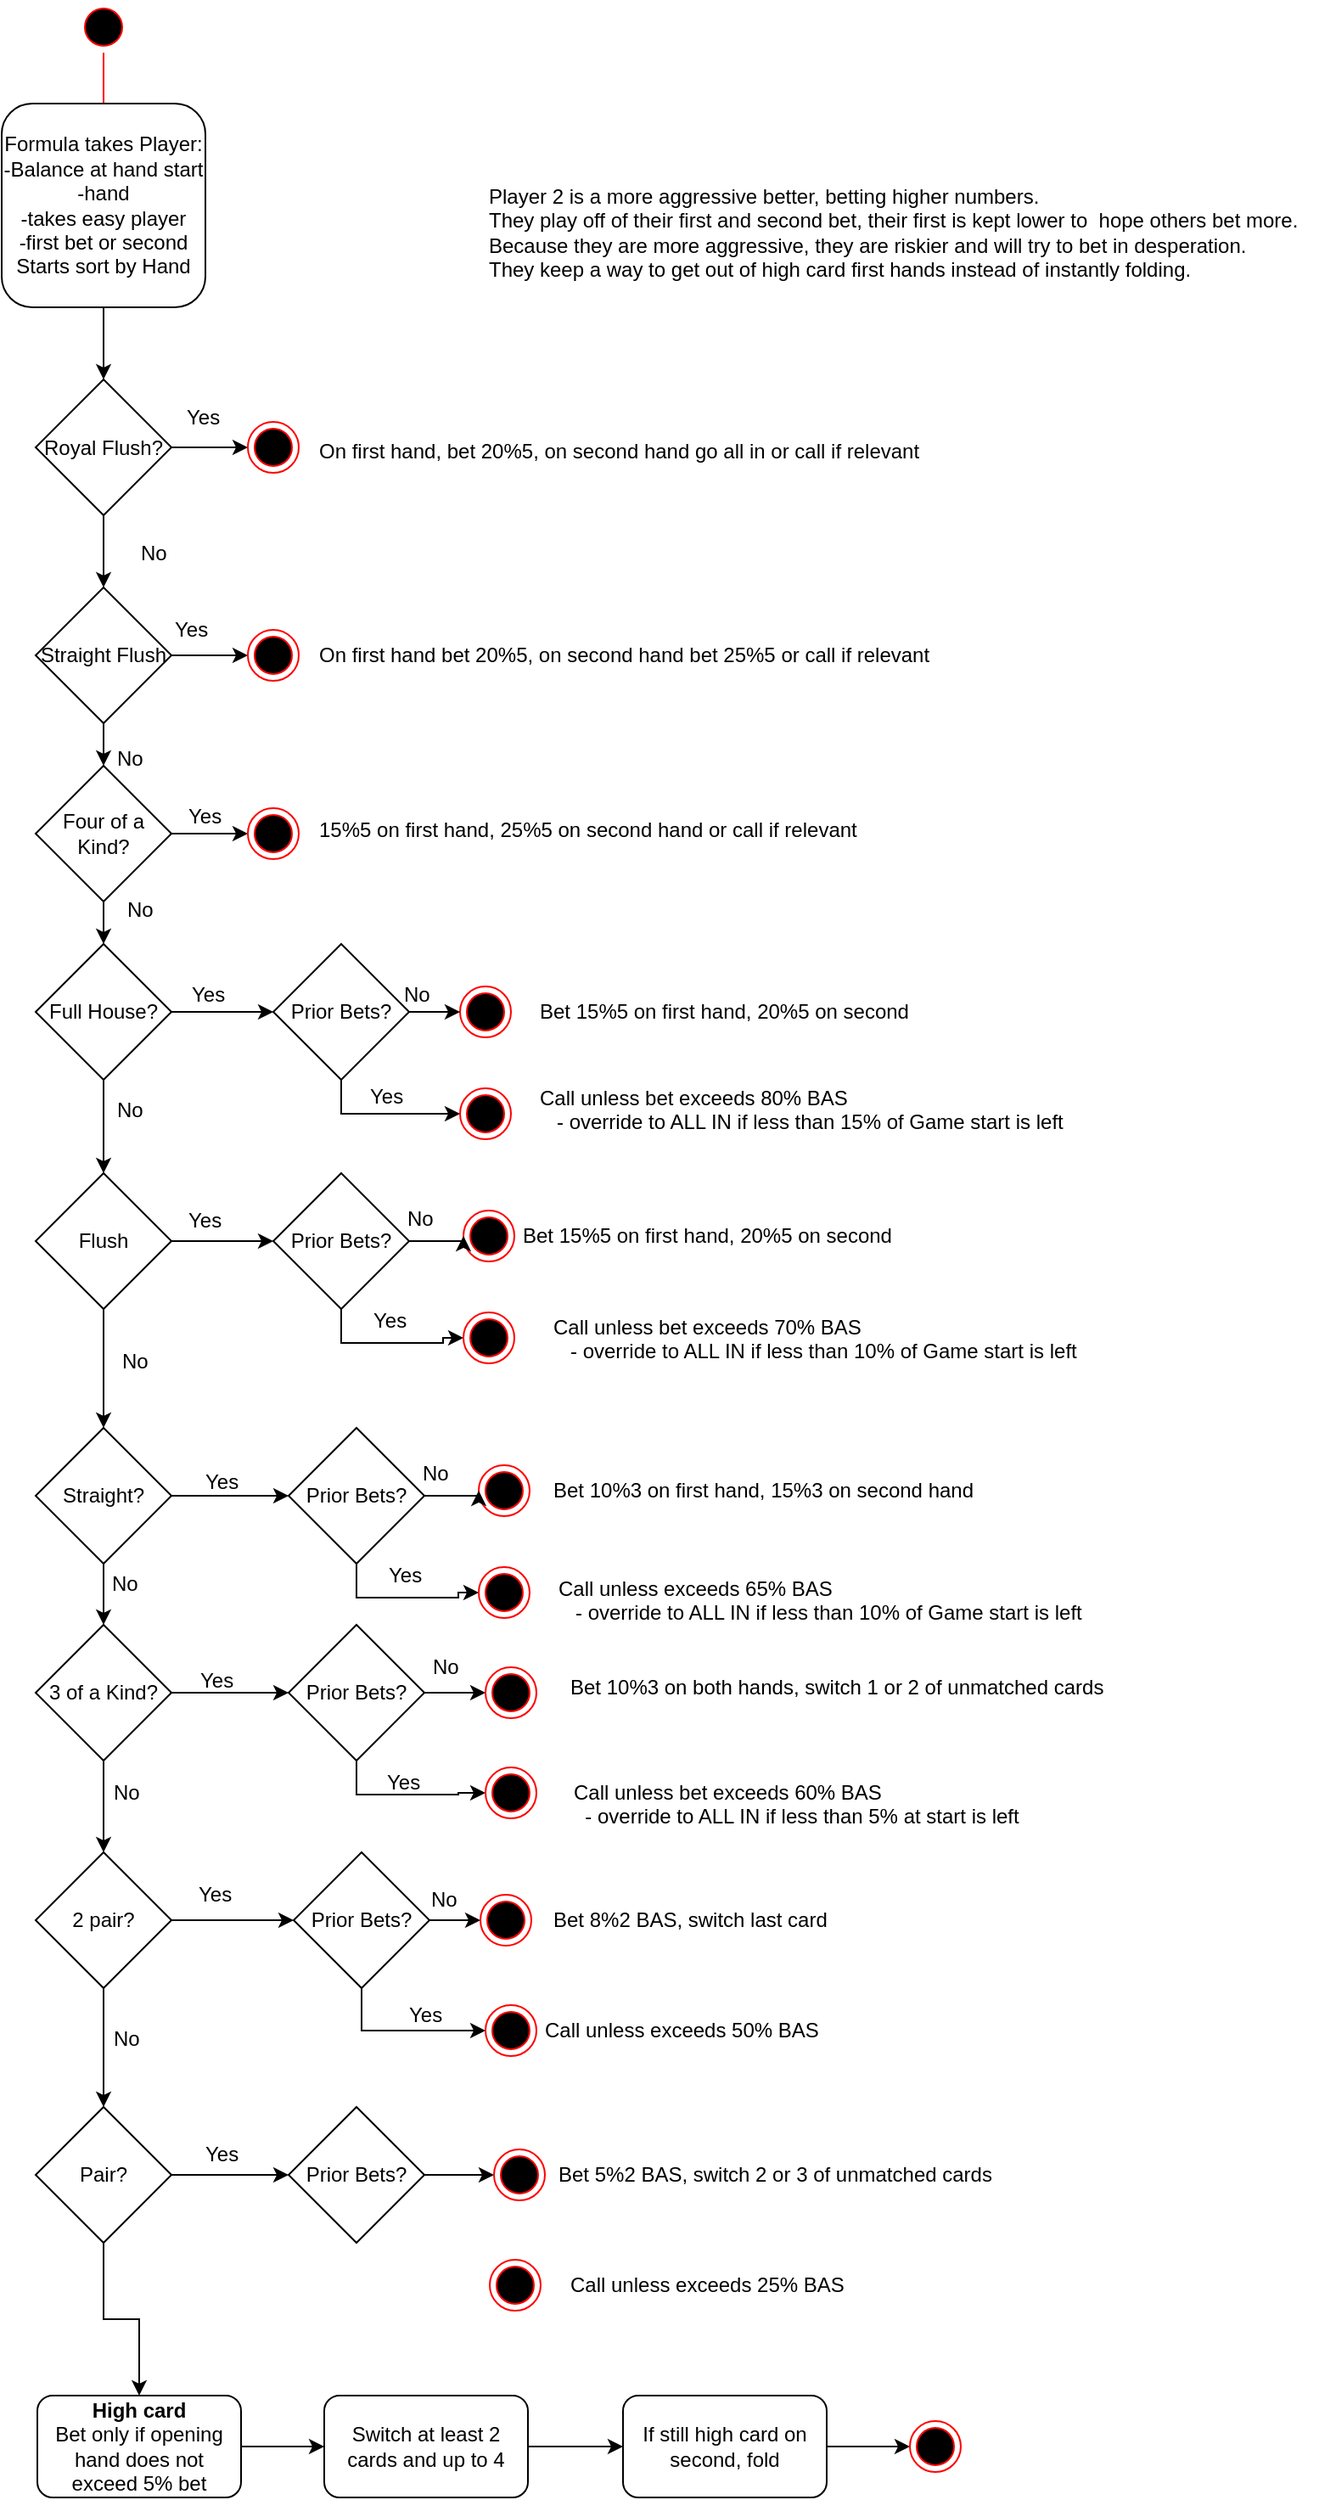 <mxfile version="10.7.5"><diagram id="118NeKYjUYdrfBvMb53E" name="Page-1"><mxGraphModel dx="1396" dy="765" grid="1" gridSize="10" guides="1" tooltips="1" connect="1" arrows="1" fold="1" page="1" pageScale="1" pageWidth="850" pageHeight="1100" math="0" shadow="0"><root><mxCell id="0"/><mxCell id="1" parent="0"/><mxCell id="RThsmyYkcuGyb5m7nnf6-1" value="" style="ellipse;html=1;shape=startState;fillColor=#000000;strokeColor=#ff0000;" parent="1" vertex="1"><mxGeometry x="80" y="20" width="30" height="30" as="geometry"/></mxCell><mxCell id="RThsmyYkcuGyb5m7nnf6-2" value="" style="edgeStyle=orthogonalEdgeStyle;html=1;verticalAlign=bottom;endArrow=open;endSize=8;strokeColor=#ff0000;" parent="1" source="RThsmyYkcuGyb5m7nnf6-1" edge="1"><mxGeometry relative="1" as="geometry"><mxPoint x="95" y="110" as="targetPoint"/></mxGeometry></mxCell><mxCell id="RThsmyYkcuGyb5m7nnf6-6" style="edgeStyle=orthogonalEdgeStyle;rounded=0;orthogonalLoop=1;jettySize=auto;html=1;exitX=0.5;exitY=1;exitDx=0;exitDy=0;entryX=0.5;entryY=0;entryDx=0;entryDy=0;" parent="1" source="RThsmyYkcuGyb5m7nnf6-3" target="RThsmyYkcuGyb5m7nnf6-5" edge="1"><mxGeometry relative="1" as="geometry"/></mxCell><mxCell id="RThsmyYkcuGyb5m7nnf6-3" value="Formula takes Player:&lt;br&gt;-Balance at hand start&lt;br&gt;-hand&lt;br&gt;-takes easy player&lt;br&gt;-first bet or second&lt;br&gt;Starts sort by Hand&lt;br&gt;" style="rounded=1;whiteSpace=wrap;html=1;" parent="1" vertex="1"><mxGeometry x="35" y="80" width="120" height="120" as="geometry"/></mxCell><mxCell id="RThsmyYkcuGyb5m7nnf6-10" style="edgeStyle=orthogonalEdgeStyle;rounded=0;orthogonalLoop=1;jettySize=auto;html=1;exitX=1;exitY=0.5;exitDx=0;exitDy=0;entryX=0;entryY=0.5;entryDx=0;entryDy=0;" parent="1" source="RThsmyYkcuGyb5m7nnf6-5" target="RThsmyYkcuGyb5m7nnf6-8" edge="1"><mxGeometry relative="1" as="geometry"/></mxCell><mxCell id="RThsmyYkcuGyb5m7nnf6-13" style="edgeStyle=orthogonalEdgeStyle;rounded=0;orthogonalLoop=1;jettySize=auto;html=1;exitX=0.5;exitY=1;exitDx=0;exitDy=0;entryX=0.5;entryY=0;entryDx=0;entryDy=0;" parent="1" source="RThsmyYkcuGyb5m7nnf6-5" target="RThsmyYkcuGyb5m7nnf6-12" edge="1"><mxGeometry relative="1" as="geometry"/></mxCell><mxCell id="RThsmyYkcuGyb5m7nnf6-5" value="Royal Flush?" style="rhombus;whiteSpace=wrap;html=1;" parent="1" vertex="1"><mxGeometry x="55" y="242.5" width="80" height="80" as="geometry"/></mxCell><mxCell id="RThsmyYkcuGyb5m7nnf6-8" value="" style="ellipse;html=1;shape=endState;fillColor=#000000;strokeColor=#ff0000;" parent="1" vertex="1"><mxGeometry x="180" y="267.5" width="30" height="30" as="geometry"/></mxCell><mxCell id="RThsmyYkcuGyb5m7nnf6-9" value="On first hand, bet 20%5, on second hand go all in or call if relevant" style="text;html=1;resizable=0;points=[];autosize=1;align=left;verticalAlign=top;spacingTop=-4;" parent="1" vertex="1"><mxGeometry x="220" y="275" width="370" height="20" as="geometry"/></mxCell><mxCell id="RThsmyYkcuGyb5m7nnf6-11" value="Yes" style="text;html=1;resizable=0;points=[];autosize=1;align=left;verticalAlign=top;spacingTop=-4;" parent="1" vertex="1"><mxGeometry x="142" y="255" width="40" height="20" as="geometry"/></mxCell><mxCell id="RThsmyYkcuGyb5m7nnf6-16" style="edgeStyle=orthogonalEdgeStyle;rounded=0;orthogonalLoop=1;jettySize=auto;html=1;exitX=1;exitY=0.5;exitDx=0;exitDy=0;entryX=0;entryY=0.5;entryDx=0;entryDy=0;" parent="1" source="RThsmyYkcuGyb5m7nnf6-12" target="RThsmyYkcuGyb5m7nnf6-14" edge="1"><mxGeometry relative="1" as="geometry"/></mxCell><mxCell id="RThsmyYkcuGyb5m7nnf6-22" style="edgeStyle=orthogonalEdgeStyle;rounded=0;orthogonalLoop=1;jettySize=auto;html=1;exitX=0.5;exitY=1;exitDx=0;exitDy=0;entryX=0.5;entryY=0;entryDx=0;entryDy=0;" parent="1" source="RThsmyYkcuGyb5m7nnf6-12" target="RThsmyYkcuGyb5m7nnf6-17" edge="1"><mxGeometry relative="1" as="geometry"/></mxCell><mxCell id="RThsmyYkcuGyb5m7nnf6-12" value="Straight Flush" style="rhombus;whiteSpace=wrap;html=1;" parent="1" vertex="1"><mxGeometry x="55" y="365" width="80" height="80" as="geometry"/></mxCell><mxCell id="RThsmyYkcuGyb5m7nnf6-14" value="" style="ellipse;html=1;shape=endState;fillColor=#000000;strokeColor=#ff0000;" parent="1" vertex="1"><mxGeometry x="180" y="390" width="30" height="30" as="geometry"/></mxCell><mxCell id="RThsmyYkcuGyb5m7nnf6-15" value="On first hand bet 20%5, on second hand bet 25%5 or call if relevant" style="text;html=1;resizable=0;points=[];autosize=1;align=left;verticalAlign=top;spacingTop=-4;" parent="1" vertex="1"><mxGeometry x="220" y="395" width="380" height="20" as="geometry"/></mxCell><mxCell id="RThsmyYkcuGyb5m7nnf6-20" style="edgeStyle=orthogonalEdgeStyle;rounded=0;orthogonalLoop=1;jettySize=auto;html=1;exitX=1;exitY=0.5;exitDx=0;exitDy=0;entryX=0;entryY=0.5;entryDx=0;entryDy=0;" parent="1" source="RThsmyYkcuGyb5m7nnf6-17" target="RThsmyYkcuGyb5m7nnf6-18" edge="1"><mxGeometry relative="1" as="geometry"/></mxCell><mxCell id="RThsmyYkcuGyb5m7nnf6-23" style="edgeStyle=orthogonalEdgeStyle;rounded=0;orthogonalLoop=1;jettySize=auto;html=1;exitX=0.5;exitY=1;exitDx=0;exitDy=0;entryX=0.5;entryY=0;entryDx=0;entryDy=0;" parent="1" source="RThsmyYkcuGyb5m7nnf6-17" target="RThsmyYkcuGyb5m7nnf6-21" edge="1"><mxGeometry relative="1" as="geometry"/></mxCell><mxCell id="RThsmyYkcuGyb5m7nnf6-17" value="Four of a Kind?" style="rhombus;whiteSpace=wrap;html=1;" parent="1" vertex="1"><mxGeometry x="55" y="470" width="80" height="80" as="geometry"/></mxCell><mxCell id="RThsmyYkcuGyb5m7nnf6-18" value="" style="ellipse;html=1;shape=endState;fillColor=#000000;strokeColor=#ff0000;" parent="1" vertex="1"><mxGeometry x="180" y="495" width="30" height="30" as="geometry"/></mxCell><mxCell id="RThsmyYkcuGyb5m7nnf6-19" value="15%5 on first hand, 25%5 on second hand or call if relevant" style="text;html=1;resizable=0;points=[];autosize=1;align=left;verticalAlign=top;spacingTop=-4;" parent="1" vertex="1"><mxGeometry x="220" y="498" width="330" height="20" as="geometry"/></mxCell><mxCell id="RThsmyYkcuGyb5m7nnf6-29" style="edgeStyle=orthogonalEdgeStyle;rounded=0;orthogonalLoop=1;jettySize=auto;html=1;exitX=1;exitY=0.5;exitDx=0;exitDy=0;entryX=0;entryY=0.5;entryDx=0;entryDy=0;" parent="1" source="RThsmyYkcuGyb5m7nnf6-21" target="RThsmyYkcuGyb5m7nnf6-27" edge="1"><mxGeometry relative="1" as="geometry"/></mxCell><mxCell id="RThsmyYkcuGyb5m7nnf6-40" style="edgeStyle=orthogonalEdgeStyle;rounded=0;orthogonalLoop=1;jettySize=auto;html=1;exitX=0.5;exitY=1;exitDx=0;exitDy=0;entryX=0.5;entryY=0;entryDx=0;entryDy=0;" parent="1" source="RThsmyYkcuGyb5m7nnf6-21" target="RThsmyYkcuGyb5m7nnf6-39" edge="1"><mxGeometry relative="1" as="geometry"/></mxCell><mxCell id="RThsmyYkcuGyb5m7nnf6-21" value="Full House?" style="rhombus;whiteSpace=wrap;html=1;" parent="1" vertex="1"><mxGeometry x="55" y="575" width="80" height="80" as="geometry"/></mxCell><mxCell id="RThsmyYkcuGyb5m7nnf6-24" value="" style="ellipse;html=1;shape=endState;fillColor=#000000;strokeColor=#ff0000;" parent="1" vertex="1"><mxGeometry x="305" y="600" width="30" height="30" as="geometry"/></mxCell><mxCell id="RThsmyYkcuGyb5m7nnf6-25" value="Bet 15%5 on first hand, 20%5 on second&lt;br&gt;" style="text;html=1;resizable=0;points=[];autosize=1;align=left;verticalAlign=top;spacingTop=-4;" parent="1" vertex="1"><mxGeometry x="350" y="605" width="230" height="20" as="geometry"/></mxCell><mxCell id="RThsmyYkcuGyb5m7nnf6-28" style="edgeStyle=orthogonalEdgeStyle;rounded=0;orthogonalLoop=1;jettySize=auto;html=1;exitX=1;exitY=0.5;exitDx=0;exitDy=0;entryX=0;entryY=0.5;entryDx=0;entryDy=0;" parent="1" source="RThsmyYkcuGyb5m7nnf6-27" target="RThsmyYkcuGyb5m7nnf6-24" edge="1"><mxGeometry relative="1" as="geometry"/></mxCell><mxCell id="RThsmyYkcuGyb5m7nnf6-38" style="edgeStyle=orthogonalEdgeStyle;rounded=0;orthogonalLoop=1;jettySize=auto;html=1;exitX=0.5;exitY=1;exitDx=0;exitDy=0;entryX=0;entryY=0.5;entryDx=0;entryDy=0;" parent="1" source="RThsmyYkcuGyb5m7nnf6-27" target="RThsmyYkcuGyb5m7nnf6-36" edge="1"><mxGeometry relative="1" as="geometry"/></mxCell><mxCell id="RThsmyYkcuGyb5m7nnf6-27" value="Prior Bets?" style="rhombus;whiteSpace=wrap;html=1;" parent="1" vertex="1"><mxGeometry x="195" y="575" width="80" height="80" as="geometry"/></mxCell><mxCell id="RThsmyYkcuGyb5m7nnf6-30" value="Yes" style="text;html=1;resizable=0;points=[];autosize=1;align=left;verticalAlign=top;spacingTop=-4;" parent="1" vertex="1"><mxGeometry x="135" y="380" width="40" height="20" as="geometry"/></mxCell><mxCell id="RThsmyYkcuGyb5m7nnf6-31" value="Yes" style="text;html=1;resizable=0;points=[];autosize=1;align=left;verticalAlign=top;spacingTop=-4;" parent="1" vertex="1"><mxGeometry x="143" y="490" width="40" height="20" as="geometry"/></mxCell><mxCell id="RThsmyYkcuGyb5m7nnf6-32" value="Yes" style="text;html=1;resizable=0;points=[];autosize=1;align=left;verticalAlign=top;spacingTop=-4;" parent="1" vertex="1"><mxGeometry x="145" y="595" width="40" height="20" as="geometry"/></mxCell><mxCell id="RThsmyYkcuGyb5m7nnf6-33" value="Yes" style="text;html=1;resizable=0;points=[];autosize=1;align=left;verticalAlign=top;spacingTop=-4;" parent="1" vertex="1"><mxGeometry x="250" y="655" width="40" height="20" as="geometry"/></mxCell><mxCell id="RThsmyYkcuGyb5m7nnf6-34" value="No" style="text;html=1;resizable=0;points=[];autosize=1;align=left;verticalAlign=top;spacingTop=-4;" parent="1" vertex="1"><mxGeometry x="270" y="595" width="30" height="20" as="geometry"/></mxCell><mxCell id="RThsmyYkcuGyb5m7nnf6-36" value="" style="ellipse;html=1;shape=endState;fillColor=#000000;strokeColor=#ff0000;" parent="1" vertex="1"><mxGeometry x="305" y="660" width="30" height="30" as="geometry"/></mxCell><mxCell id="RThsmyYkcuGyb5m7nnf6-37" value="Call unless bet exceeds 80% BAS&lt;br&gt;&amp;nbsp; &amp;nbsp;- override to ALL IN if less than 15% of Game start is left&lt;br&gt;&lt;br&gt;" style="text;html=1;resizable=0;points=[];autosize=1;align=left;verticalAlign=top;spacingTop=-4;" parent="1" vertex="1"><mxGeometry x="350" y="656" width="320" height="40" as="geometry"/></mxCell><mxCell id="RThsmyYkcuGyb5m7nnf6-52" style="edgeStyle=orthogonalEdgeStyle;rounded=0;orthogonalLoop=1;jettySize=auto;html=1;exitX=1;exitY=0.5;exitDx=0;exitDy=0;entryX=0;entryY=0.5;entryDx=0;entryDy=0;" parent="1" source="RThsmyYkcuGyb5m7nnf6-39" target="RThsmyYkcuGyb5m7nnf6-47" edge="1"><mxGeometry relative="1" as="geometry"/></mxCell><mxCell id="RThsmyYkcuGyb5m7nnf6-59" style="edgeStyle=orthogonalEdgeStyle;rounded=0;orthogonalLoop=1;jettySize=auto;html=1;exitX=0.5;exitY=1;exitDx=0;exitDy=0;entryX=0.5;entryY=0;entryDx=0;entryDy=0;" parent="1" source="RThsmyYkcuGyb5m7nnf6-39" target="RThsmyYkcuGyb5m7nnf6-53" edge="1"><mxGeometry relative="1" as="geometry"/></mxCell><mxCell id="RThsmyYkcuGyb5m7nnf6-39" value="Flush" style="rhombus;whiteSpace=wrap;html=1;" parent="1" vertex="1"><mxGeometry x="55" y="710" width="80" height="80" as="geometry"/></mxCell><mxCell id="RThsmyYkcuGyb5m7nnf6-43" value="" style="ellipse;html=1;shape=endState;fillColor=#000000;strokeColor=#ff0000;" parent="1" vertex="1"><mxGeometry x="307" y="732" width="30" height="30" as="geometry"/></mxCell><mxCell id="RThsmyYkcuGyb5m7nnf6-44" value="Bet 15%5 on first hand, 20%5 on second" style="text;html=1;resizable=0;points=[];autosize=1;align=left;verticalAlign=top;spacingTop=-4;" parent="1" vertex="1"><mxGeometry x="340" y="737" width="230" height="20" as="geometry"/></mxCell><mxCell id="RThsmyYkcuGyb5m7nnf6-45" style="edgeStyle=orthogonalEdgeStyle;rounded=0;orthogonalLoop=1;jettySize=auto;html=1;exitX=1;exitY=0.5;exitDx=0;exitDy=0;entryX=0;entryY=0.5;entryDx=0;entryDy=0;" parent="1" source="RThsmyYkcuGyb5m7nnf6-47" target="RThsmyYkcuGyb5m7nnf6-43" edge="1"><mxGeometry relative="1" as="geometry"/></mxCell><mxCell id="RThsmyYkcuGyb5m7nnf6-46" style="edgeStyle=orthogonalEdgeStyle;rounded=0;orthogonalLoop=1;jettySize=auto;html=1;exitX=0.5;exitY=1;exitDx=0;exitDy=0;entryX=0;entryY=0.5;entryDx=0;entryDy=0;" parent="1" source="RThsmyYkcuGyb5m7nnf6-47" target="RThsmyYkcuGyb5m7nnf6-50" edge="1"><mxGeometry relative="1" as="geometry"/></mxCell><mxCell id="RThsmyYkcuGyb5m7nnf6-47" value="Prior Bets?" style="rhombus;whiteSpace=wrap;html=1;" parent="1" vertex="1"><mxGeometry x="195" y="710" width="80" height="80" as="geometry"/></mxCell><mxCell id="RThsmyYkcuGyb5m7nnf6-48" value="Yes" style="text;html=1;resizable=0;points=[];autosize=1;align=left;verticalAlign=top;spacingTop=-4;" parent="1" vertex="1"><mxGeometry x="252" y="787" width="40" height="20" as="geometry"/></mxCell><mxCell id="RThsmyYkcuGyb5m7nnf6-49" value="No" style="text;html=1;resizable=0;points=[];autosize=1;align=left;verticalAlign=top;spacingTop=-4;" parent="1" vertex="1"><mxGeometry x="272" y="727" width="30" height="20" as="geometry"/></mxCell><mxCell id="RThsmyYkcuGyb5m7nnf6-50" value="" style="ellipse;html=1;shape=endState;fillColor=#000000;strokeColor=#ff0000;" parent="1" vertex="1"><mxGeometry x="307" y="792" width="30" height="30" as="geometry"/></mxCell><mxCell id="RThsmyYkcuGyb5m7nnf6-51" value="Call unless bet exceeds 70% BAS&lt;br&gt;&amp;nbsp; &amp;nbsp;- override to ALL IN if less than 10% of Game start is left&lt;br&gt;&lt;br&gt;" style="text;html=1;resizable=0;points=[];autosize=1;align=left;verticalAlign=top;spacingTop=-4;" parent="1" vertex="1"><mxGeometry x="357.5" y="791" width="320" height="40" as="geometry"/></mxCell><mxCell id="RThsmyYkcuGyb5m7nnf6-69" style="edgeStyle=orthogonalEdgeStyle;rounded=0;orthogonalLoop=1;jettySize=auto;html=1;exitX=1;exitY=0.5;exitDx=0;exitDy=0;entryX=0;entryY=0.5;entryDx=0;entryDy=0;" parent="1" source="RThsmyYkcuGyb5m7nnf6-53" target="RThsmyYkcuGyb5m7nnf6-65" edge="1"><mxGeometry relative="1" as="geometry"/></mxCell><mxCell id="RThsmyYkcuGyb5m7nnf6-80" style="edgeStyle=orthogonalEdgeStyle;rounded=0;orthogonalLoop=1;jettySize=auto;html=1;exitX=0.5;exitY=1;exitDx=0;exitDy=0;entryX=0.5;entryY=0;entryDx=0;entryDy=0;" parent="1" source="RThsmyYkcuGyb5m7nnf6-53" target="RThsmyYkcuGyb5m7nnf6-72" edge="1"><mxGeometry relative="1" as="geometry"/></mxCell><mxCell id="RThsmyYkcuGyb5m7nnf6-53" value="Straight?" style="rhombus;whiteSpace=wrap;html=1;" parent="1" vertex="1"><mxGeometry x="55" y="860" width="80" height="80" as="geometry"/></mxCell><mxCell id="RThsmyYkcuGyb5m7nnf6-54" value="No" style="text;html=1;resizable=0;points=[];autosize=1;align=left;verticalAlign=top;spacingTop=-4;" parent="1" vertex="1"><mxGeometry x="115" y="335" width="30" height="20" as="geometry"/></mxCell><mxCell id="RThsmyYkcuGyb5m7nnf6-55" value="No" style="text;html=1;resizable=0;points=[];autosize=1;align=left;verticalAlign=top;spacingTop=-4;" parent="1" vertex="1"><mxGeometry x="101" y="456" width="30" height="20" as="geometry"/></mxCell><mxCell id="RThsmyYkcuGyb5m7nnf6-56" value="No" style="text;html=1;resizable=0;points=[];autosize=1;align=left;verticalAlign=top;spacingTop=-4;" parent="1" vertex="1"><mxGeometry x="107" y="545" width="30" height="20" as="geometry"/></mxCell><mxCell id="RThsmyYkcuGyb5m7nnf6-57" value="No" style="text;html=1;resizable=0;points=[];autosize=1;align=left;verticalAlign=top;spacingTop=-4;" parent="1" vertex="1"><mxGeometry x="101" y="663" width="30" height="20" as="geometry"/></mxCell><mxCell id="RThsmyYkcuGyb5m7nnf6-58" value="Yes" style="text;html=1;resizable=0;points=[];autosize=1;align=left;verticalAlign=top;spacingTop=-4;" parent="1" vertex="1"><mxGeometry x="143" y="728" width="40" height="20" as="geometry"/></mxCell><mxCell id="RThsmyYkcuGyb5m7nnf6-60" value="No" style="text;html=1;resizable=0;points=[];autosize=1;align=left;verticalAlign=top;spacingTop=-4;" parent="1" vertex="1"><mxGeometry x="104" y="811" width="30" height="20" as="geometry"/></mxCell><mxCell id="RThsmyYkcuGyb5m7nnf6-62" value="" style="ellipse;html=1;shape=endState;fillColor=#000000;strokeColor=#ff0000;" parent="1" vertex="1"><mxGeometry x="316" y="882" width="30" height="30" as="geometry"/></mxCell><mxCell id="RThsmyYkcuGyb5m7nnf6-63" style="edgeStyle=orthogonalEdgeStyle;rounded=0;orthogonalLoop=1;jettySize=auto;html=1;exitX=1;exitY=0.5;exitDx=0;exitDy=0;entryX=0;entryY=0.5;entryDx=0;entryDy=0;" parent="1" source="RThsmyYkcuGyb5m7nnf6-65" target="RThsmyYkcuGyb5m7nnf6-62" edge="1"><mxGeometry relative="1" as="geometry"/></mxCell><mxCell id="RThsmyYkcuGyb5m7nnf6-64" style="edgeStyle=orthogonalEdgeStyle;rounded=0;orthogonalLoop=1;jettySize=auto;html=1;exitX=0.5;exitY=1;exitDx=0;exitDy=0;entryX=0;entryY=0.5;entryDx=0;entryDy=0;" parent="1" source="RThsmyYkcuGyb5m7nnf6-65" target="RThsmyYkcuGyb5m7nnf6-68" edge="1"><mxGeometry relative="1" as="geometry"/></mxCell><mxCell id="RThsmyYkcuGyb5m7nnf6-65" value="Prior Bets?" style="rhombus;whiteSpace=wrap;html=1;" parent="1" vertex="1"><mxGeometry x="204" y="860" width="80" height="80" as="geometry"/></mxCell><mxCell id="RThsmyYkcuGyb5m7nnf6-66" value="Yes" style="text;html=1;resizable=0;points=[];autosize=1;align=left;verticalAlign=top;spacingTop=-4;" parent="1" vertex="1"><mxGeometry x="261" y="937" width="40" height="20" as="geometry"/></mxCell><mxCell id="RThsmyYkcuGyb5m7nnf6-67" value="No" style="text;html=1;resizable=0;points=[];autosize=1;align=left;verticalAlign=top;spacingTop=-4;" parent="1" vertex="1"><mxGeometry x="281" y="877" width="30" height="20" as="geometry"/></mxCell><mxCell id="RThsmyYkcuGyb5m7nnf6-68" value="" style="ellipse;html=1;shape=endState;fillColor=#000000;strokeColor=#ff0000;" parent="1" vertex="1"><mxGeometry x="316" y="942" width="30" height="30" as="geometry"/></mxCell><mxCell id="RThsmyYkcuGyb5m7nnf6-70" value="Bet 10%3 on first hand, 15%3 on second hand" style="text;html=1;resizable=0;points=[];autosize=1;align=left;verticalAlign=top;spacingTop=-4;" parent="1" vertex="1"><mxGeometry x="357.5" y="887" width="260" height="20" as="geometry"/></mxCell><mxCell id="RThsmyYkcuGyb5m7nnf6-71" value="Call unless exceeds 65% BAS&lt;br&gt;&amp;nbsp; &amp;nbsp;- override to ALL IN if less than 10% of Game start is left&lt;br&gt;" style="text;html=1;resizable=0;points=[];autosize=1;align=left;verticalAlign=top;spacingTop=-4;" parent="1" vertex="1"><mxGeometry x="361" y="945" width="320" height="30" as="geometry"/></mxCell><mxCell id="RThsmyYkcuGyb5m7nnf6-82" style="edgeStyle=orthogonalEdgeStyle;rounded=0;orthogonalLoop=1;jettySize=auto;html=1;exitX=1;exitY=0.5;exitDx=0;exitDy=0;entryX=0;entryY=0.5;entryDx=0;entryDy=0;" parent="1" source="RThsmyYkcuGyb5m7nnf6-72" target="RThsmyYkcuGyb5m7nnf6-73" edge="1"><mxGeometry relative="1" as="geometry"/></mxCell><mxCell id="RThsmyYkcuGyb5m7nnf6-101" style="edgeStyle=orthogonalEdgeStyle;rounded=0;orthogonalLoop=1;jettySize=auto;html=1;exitX=0.5;exitY=1;exitDx=0;exitDy=0;entryX=0.5;entryY=0;entryDx=0;entryDy=0;" parent="1" source="RThsmyYkcuGyb5m7nnf6-72" target="RThsmyYkcuGyb5m7nnf6-87" edge="1"><mxGeometry relative="1" as="geometry"/></mxCell><mxCell id="RThsmyYkcuGyb5m7nnf6-72" value="3 of a Kind?" style="rhombus;whiteSpace=wrap;html=1;" parent="1" vertex="1"><mxGeometry x="55" y="976" width="80" height="80" as="geometry"/></mxCell><mxCell id="RThsmyYkcuGyb5m7nnf6-76" style="edgeStyle=orthogonalEdgeStyle;rounded=0;orthogonalLoop=1;jettySize=auto;html=1;exitX=1;exitY=0.5;exitDx=0;exitDy=0;entryX=0;entryY=0.5;entryDx=0;entryDy=0;" parent="1" source="RThsmyYkcuGyb5m7nnf6-73" target="RThsmyYkcuGyb5m7nnf6-74" edge="1"><mxGeometry relative="1" as="geometry"/></mxCell><mxCell id="RThsmyYkcuGyb5m7nnf6-79" style="edgeStyle=orthogonalEdgeStyle;rounded=0;orthogonalLoop=1;jettySize=auto;html=1;exitX=0.5;exitY=1;exitDx=0;exitDy=0;entryX=0;entryY=0.5;entryDx=0;entryDy=0;" parent="1" source="RThsmyYkcuGyb5m7nnf6-73" target="RThsmyYkcuGyb5m7nnf6-77" edge="1"><mxGeometry relative="1" as="geometry"/></mxCell><mxCell id="RThsmyYkcuGyb5m7nnf6-73" value="Prior Bets?" style="rhombus;whiteSpace=wrap;html=1;" parent="1" vertex="1"><mxGeometry x="204" y="976" width="80" height="80" as="geometry"/></mxCell><mxCell id="RThsmyYkcuGyb5m7nnf6-74" value="" style="ellipse;html=1;shape=endState;fillColor=#000000;strokeColor=#ff0000;" parent="1" vertex="1"><mxGeometry x="320" y="1001" width="30" height="30" as="geometry"/></mxCell><mxCell id="RThsmyYkcuGyb5m7nnf6-75" value="Bet 10%3 on both hands, switch 1 or 2 of unmatched cards&amp;nbsp;" style="text;html=1;resizable=0;points=[];autosize=1;align=left;verticalAlign=top;spacingTop=-4;" parent="1" vertex="1"><mxGeometry x="367.5" y="1003" width="330" height="20" as="geometry"/></mxCell><mxCell id="RThsmyYkcuGyb5m7nnf6-77" value="" style="ellipse;html=1;shape=endState;fillColor=#000000;strokeColor=#ff0000;" parent="1" vertex="1"><mxGeometry x="320" y="1060" width="30" height="30" as="geometry"/></mxCell><mxCell id="RThsmyYkcuGyb5m7nnf6-78" value="Call unless bet exceeds 60% BAS&lt;br&gt;&amp;nbsp; - override to ALL IN if less than 5% at start is left&lt;br&gt;" style="text;html=1;resizable=0;points=[];autosize=1;align=left;verticalAlign=top;spacingTop=-4;" parent="1" vertex="1"><mxGeometry x="370" y="1065" width="280" height="30" as="geometry"/></mxCell><mxCell id="RThsmyYkcuGyb5m7nnf6-81" value="No" style="text;html=1;resizable=0;points=[];autosize=1;align=left;verticalAlign=top;spacingTop=-4;" parent="1" vertex="1"><mxGeometry x="98" y="942" width="30" height="20" as="geometry"/></mxCell><mxCell id="RThsmyYkcuGyb5m7nnf6-83" value="Yes" style="text;html=1;resizable=0;points=[];autosize=1;align=left;verticalAlign=top;spacingTop=-4;" parent="1" vertex="1"><mxGeometry x="153" y="882" width="40" height="20" as="geometry"/></mxCell><mxCell id="RThsmyYkcuGyb5m7nnf6-84" value="Yes" style="text;html=1;resizable=0;points=[];autosize=1;align=left;verticalAlign=top;spacingTop=-4;" parent="1" vertex="1"><mxGeometry x="150" y="999" width="40" height="20" as="geometry"/></mxCell><mxCell id="RThsmyYkcuGyb5m7nnf6-85" value="No" style="text;html=1;resizable=0;points=[];autosize=1;align=left;verticalAlign=top;spacingTop=-4;" parent="1" vertex="1"><mxGeometry x="287" y="991" width="30" height="20" as="geometry"/></mxCell><mxCell id="RThsmyYkcuGyb5m7nnf6-86" value="Yes" style="text;html=1;resizable=0;points=[];autosize=1;align=left;verticalAlign=top;spacingTop=-4;" parent="1" vertex="1"><mxGeometry x="260" y="1059" width="40" height="20" as="geometry"/></mxCell><mxCell id="RThsmyYkcuGyb5m7nnf6-91" style="edgeStyle=orthogonalEdgeStyle;rounded=0;orthogonalLoop=1;jettySize=auto;html=1;exitX=1;exitY=0.5;exitDx=0;exitDy=0;entryX=0;entryY=0.5;entryDx=0;entryDy=0;" parent="1" source="RThsmyYkcuGyb5m7nnf6-87" target="RThsmyYkcuGyb5m7nnf6-88" edge="1"><mxGeometry relative="1" as="geometry"/></mxCell><mxCell id="RThsmyYkcuGyb5m7nnf6-103" style="edgeStyle=orthogonalEdgeStyle;rounded=0;orthogonalLoop=1;jettySize=auto;html=1;exitX=0.5;exitY=1;exitDx=0;exitDy=0;entryX=0.5;entryY=0;entryDx=0;entryDy=0;" parent="1" source="RThsmyYkcuGyb5m7nnf6-87" target="RThsmyYkcuGyb5m7nnf6-89" edge="1"><mxGeometry relative="1" as="geometry"/></mxCell><mxCell id="RThsmyYkcuGyb5m7nnf6-87" value="2 pair?" style="rhombus;whiteSpace=wrap;html=1;" parent="1" vertex="1"><mxGeometry x="55" y="1110" width="80" height="80" as="geometry"/></mxCell><mxCell id="RThsmyYkcuGyb5m7nnf6-94" style="edgeStyle=orthogonalEdgeStyle;rounded=0;orthogonalLoop=1;jettySize=auto;html=1;exitX=1;exitY=0.5;exitDx=0;exitDy=0;entryX=0;entryY=0.5;entryDx=0;entryDy=0;" parent="1" source="RThsmyYkcuGyb5m7nnf6-88" target="RThsmyYkcuGyb5m7nnf6-92" edge="1"><mxGeometry relative="1" as="geometry"/></mxCell><mxCell id="RThsmyYkcuGyb5m7nnf6-98" style="edgeStyle=orthogonalEdgeStyle;rounded=0;orthogonalLoop=1;jettySize=auto;html=1;exitX=0.5;exitY=1;exitDx=0;exitDy=0;entryX=0;entryY=0.5;entryDx=0;entryDy=0;" parent="1" source="RThsmyYkcuGyb5m7nnf6-88" target="RThsmyYkcuGyb5m7nnf6-96" edge="1"><mxGeometry relative="1" as="geometry"/></mxCell><mxCell id="RThsmyYkcuGyb5m7nnf6-88" value="Prior Bets?" style="rhombus;whiteSpace=wrap;html=1;" parent="1" vertex="1"><mxGeometry x="207" y="1110" width="80" height="80" as="geometry"/></mxCell><mxCell id="cX3cI7q0f8SrqflrBFKZ-1" style="edgeStyle=orthogonalEdgeStyle;rounded=0;orthogonalLoop=1;jettySize=auto;html=1;exitX=1;exitY=0.5;exitDx=0;exitDy=0;entryX=0;entryY=0.5;entryDx=0;entryDy=0;" edge="1" parent="1" source="RThsmyYkcuGyb5m7nnf6-89" target="RThsmyYkcuGyb5m7nnf6-104"><mxGeometry relative="1" as="geometry"/></mxCell><mxCell id="cX3cI7q0f8SrqflrBFKZ-10" style="edgeStyle=orthogonalEdgeStyle;rounded=0;orthogonalLoop=1;jettySize=auto;html=1;exitX=0.5;exitY=1;exitDx=0;exitDy=0;entryX=0.5;entryY=0;entryDx=0;entryDy=0;" edge="1" parent="1" source="RThsmyYkcuGyb5m7nnf6-89" target="cX3cI7q0f8SrqflrBFKZ-8"><mxGeometry relative="1" as="geometry"/></mxCell><mxCell id="RThsmyYkcuGyb5m7nnf6-89" value="Pair?" style="rhombus;whiteSpace=wrap;html=1;" parent="1" vertex="1"><mxGeometry x="55" y="1260" width="80" height="80" as="geometry"/></mxCell><mxCell id="RThsmyYkcuGyb5m7nnf6-92" value="" style="ellipse;html=1;shape=endState;fillColor=#000000;strokeColor=#ff0000;" parent="1" vertex="1"><mxGeometry x="317" y="1135" width="30" height="30" as="geometry"/></mxCell><mxCell id="RThsmyYkcuGyb5m7nnf6-93" value="Bet 8%2 BAS, switch last card" style="text;html=1;resizable=0;points=[];autosize=1;align=left;verticalAlign=top;spacingTop=-4;" parent="1" vertex="1"><mxGeometry x="357.5" y="1140" width="180" height="20" as="geometry"/></mxCell><mxCell id="RThsmyYkcuGyb5m7nnf6-95" value="No" style="text;html=1;resizable=0;points=[];autosize=1;align=left;verticalAlign=top;spacingTop=-4;" parent="1" vertex="1"><mxGeometry x="286" y="1128" width="30" height="20" as="geometry"/></mxCell><mxCell id="RThsmyYkcuGyb5m7nnf6-96" value="" style="ellipse;html=1;shape=endState;fillColor=#000000;strokeColor=#ff0000;" parent="1" vertex="1"><mxGeometry x="320" y="1200" width="30" height="30" as="geometry"/></mxCell><mxCell id="RThsmyYkcuGyb5m7nnf6-97" value="Call unless exceeds 50% BAS" style="text;html=1;resizable=0;points=[];autosize=1;align=left;verticalAlign=top;spacingTop=-4;" parent="1" vertex="1"><mxGeometry x="352.5" y="1205" width="180" height="20" as="geometry"/></mxCell><mxCell id="RThsmyYkcuGyb5m7nnf6-99" value="Yes" style="text;html=1;resizable=0;points=[];autosize=1;align=left;verticalAlign=top;spacingTop=-4;" parent="1" vertex="1"><mxGeometry x="273" y="1196" width="40" height="20" as="geometry"/></mxCell><mxCell id="RThsmyYkcuGyb5m7nnf6-100" value="Yes" style="text;html=1;resizable=0;points=[];autosize=1;align=left;verticalAlign=top;spacingTop=-4;" parent="1" vertex="1"><mxGeometry x="149" y="1125" width="40" height="20" as="geometry"/></mxCell><mxCell id="RThsmyYkcuGyb5m7nnf6-102" value="No" style="text;html=1;resizable=0;points=[];autosize=1;align=left;verticalAlign=top;spacingTop=-4;" parent="1" vertex="1"><mxGeometry x="99" y="1065" width="30" height="20" as="geometry"/></mxCell><mxCell id="cX3cI7q0f8SrqflrBFKZ-4" style="edgeStyle=orthogonalEdgeStyle;rounded=0;orthogonalLoop=1;jettySize=auto;html=1;exitX=1;exitY=0.5;exitDx=0;exitDy=0;entryX=0;entryY=0.5;entryDx=0;entryDy=0;" edge="1" parent="1" source="RThsmyYkcuGyb5m7nnf6-104" target="RThsmyYkcuGyb5m7nnf6-105"><mxGeometry relative="1" as="geometry"/></mxCell><mxCell id="RThsmyYkcuGyb5m7nnf6-104" value="Prior Bets?" style="rhombus;whiteSpace=wrap;html=1;" parent="1" vertex="1"><mxGeometry x="204" y="1260" width="80" height="80" as="geometry"/></mxCell><mxCell id="RThsmyYkcuGyb5m7nnf6-105" value="" style="ellipse;html=1;shape=endState;fillColor=#000000;strokeColor=#ff0000;" parent="1" vertex="1"><mxGeometry x="325" y="1285" width="30" height="30" as="geometry"/></mxCell><mxCell id="RThsmyYkcuGyb5m7nnf6-106" value="Bet 5%2 BAS, switch 2 or 3 of unmatched cards" style="text;html=1;resizable=0;points=[];autosize=1;align=left;verticalAlign=top;spacingTop=-4;" parent="1" vertex="1"><mxGeometry x="361" y="1290" width="270" height="20" as="geometry"/></mxCell><mxCell id="RThsmyYkcuGyb5m7nnf6-107" value="Player 2 is a more aggressive better, betting higher numbers.&amp;nbsp;&lt;br&gt;They play off of their first and second bet, their first is kept lower to&amp;nbsp; hope others bet more.&lt;br&gt;Because they are more aggressive, they are riskier and will try to bet in desperation.&lt;br&gt;They keep a way to get out of high card first hands instead of instantly folding.&lt;br&gt;" style="text;html=1;resizable=0;points=[];autosize=1;align=left;verticalAlign=top;spacingTop=-4;" parent="1" vertex="1"><mxGeometry x="320" y="125" width="490" height="60" as="geometry"/></mxCell><mxCell id="cX3cI7q0f8SrqflrBFKZ-2" value="No" style="text;html=1;resizable=0;points=[];autosize=1;align=left;verticalAlign=top;spacingTop=-4;" vertex="1" parent="1"><mxGeometry x="99" y="1210" width="30" height="20" as="geometry"/></mxCell><mxCell id="cX3cI7q0f8SrqflrBFKZ-3" value="Yes" style="text;html=1;resizable=0;points=[];autosize=1;align=left;verticalAlign=top;spacingTop=-4;" vertex="1" parent="1"><mxGeometry x="153" y="1278" width="40" height="20" as="geometry"/></mxCell><mxCell id="cX3cI7q0f8SrqflrBFKZ-5" value="" style="ellipse;html=1;shape=endState;fillColor=#000000;strokeColor=#ff0000;" vertex="1" parent="1"><mxGeometry x="322.5" y="1350" width="30" height="30" as="geometry"/></mxCell><mxCell id="cX3cI7q0f8SrqflrBFKZ-6" value="Call unless exceeds 25% BAS" style="text;html=1;resizable=0;points=[];autosize=1;align=left;verticalAlign=top;spacingTop=-4;" vertex="1" parent="1"><mxGeometry x="367.5" y="1355" width="180" height="20" as="geometry"/></mxCell><mxCell id="cX3cI7q0f8SrqflrBFKZ-11" style="edgeStyle=orthogonalEdgeStyle;rounded=0;orthogonalLoop=1;jettySize=auto;html=1;exitX=1;exitY=0.5;exitDx=0;exitDy=0;entryX=0;entryY=0.5;entryDx=0;entryDy=0;" edge="1" parent="1" source="cX3cI7q0f8SrqflrBFKZ-8" target="cX3cI7q0f8SrqflrBFKZ-9"><mxGeometry relative="1" as="geometry"/></mxCell><mxCell id="cX3cI7q0f8SrqflrBFKZ-8" value="&lt;b&gt;High card&lt;br&gt;&lt;/b&gt;Bet only if opening hand does not exceed 5% bet&lt;br&gt;" style="rounded=1;whiteSpace=wrap;html=1;" vertex="1" parent="1"><mxGeometry x="56" y="1430" width="120" height="60" as="geometry"/></mxCell><mxCell id="cX3cI7q0f8SrqflrBFKZ-13" style="edgeStyle=orthogonalEdgeStyle;rounded=0;orthogonalLoop=1;jettySize=auto;html=1;exitX=1;exitY=0.5;exitDx=0;exitDy=0;entryX=0;entryY=0.5;entryDx=0;entryDy=0;" edge="1" parent="1" source="cX3cI7q0f8SrqflrBFKZ-9" target="cX3cI7q0f8SrqflrBFKZ-12"><mxGeometry relative="1" as="geometry"/></mxCell><mxCell id="cX3cI7q0f8SrqflrBFKZ-9" value="Switch at least 2 cards and up to 4" style="rounded=1;whiteSpace=wrap;html=1;" vertex="1" parent="1"><mxGeometry x="225" y="1430" width="120" height="60" as="geometry"/></mxCell><mxCell id="cX3cI7q0f8SrqflrBFKZ-15" style="edgeStyle=orthogonalEdgeStyle;rounded=0;orthogonalLoop=1;jettySize=auto;html=1;exitX=1;exitY=0.5;exitDx=0;exitDy=0;entryX=0;entryY=0.5;entryDx=0;entryDy=0;" edge="1" parent="1" source="cX3cI7q0f8SrqflrBFKZ-12" target="cX3cI7q0f8SrqflrBFKZ-14"><mxGeometry relative="1" as="geometry"/></mxCell><mxCell id="cX3cI7q0f8SrqflrBFKZ-12" value="If still high card on second, fold" style="rounded=1;whiteSpace=wrap;html=1;" vertex="1" parent="1"><mxGeometry x="401" y="1430" width="120" height="60" as="geometry"/></mxCell><mxCell id="cX3cI7q0f8SrqflrBFKZ-14" value="" style="ellipse;html=1;shape=endState;fillColor=#000000;strokeColor=#ff0000;" vertex="1" parent="1"><mxGeometry x="570" y="1445" width="30" height="30" as="geometry"/></mxCell></root></mxGraphModel></diagram></mxfile>
